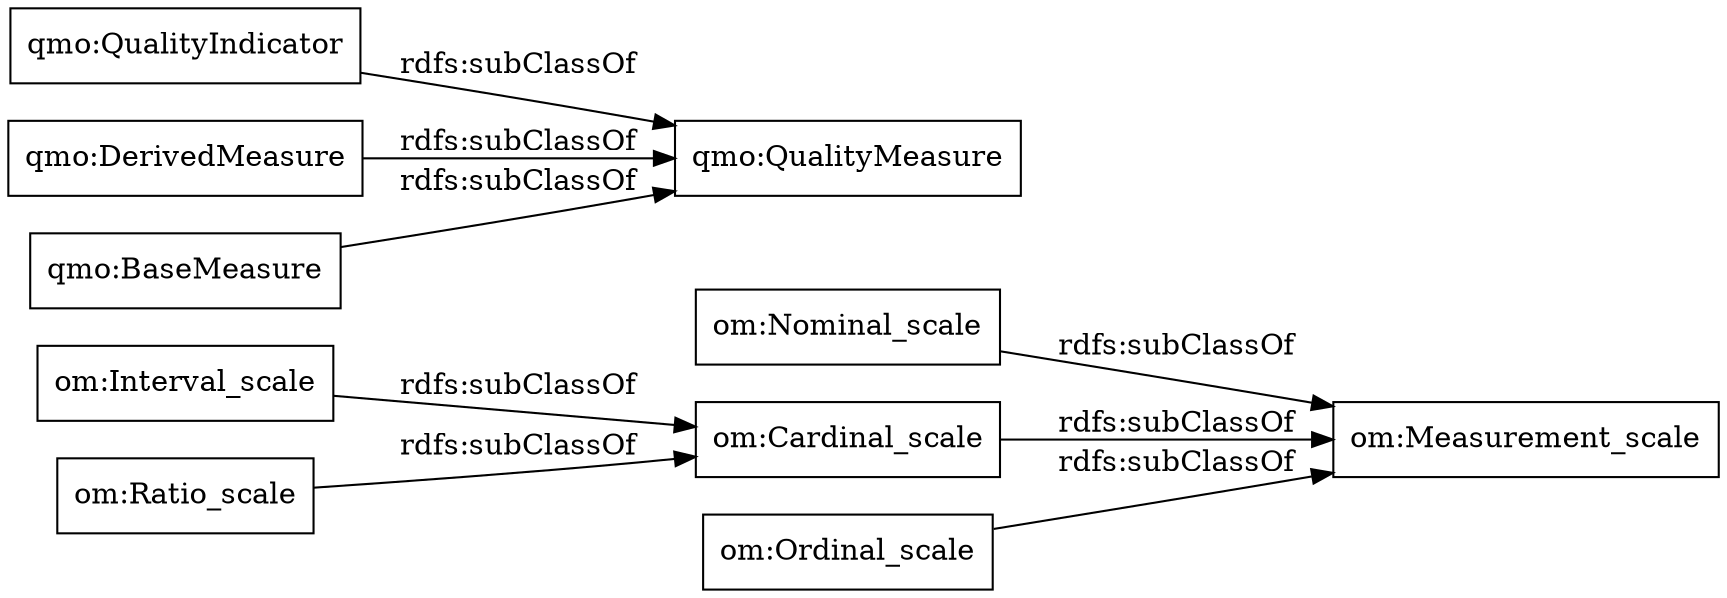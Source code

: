 digraph ar2dtool_diagram { 
rankdir=LR;
size="1000"
node [shape = rectangle, color="black"]; "om:Nominal_scale" "om:Cardinal_scale" "qmo:QualityMeasure" "om:Measurement_scale" "om:Interval_scale" "om:Ordinal_scale" "qmo:QualityIndicator" "om:Ratio_scale" "qmo:DerivedMeasure" "qmo:BaseMeasure" ; /*classes style*/
	"om:Interval_scale" -> "om:Cardinal_scale" [ label = "rdfs:subClassOf" ];
	"qmo:DerivedMeasure" -> "qmo:QualityMeasure" [ label = "rdfs:subClassOf" ];
	"om:Ordinal_scale" -> "om:Measurement_scale" [ label = "rdfs:subClassOf" ];
	"om:Cardinal_scale" -> "om:Measurement_scale" [ label = "rdfs:subClassOf" ];
	"qmo:QualityIndicator" -> "qmo:QualityMeasure" [ label = "rdfs:subClassOf" ];
	"om:Ratio_scale" -> "om:Cardinal_scale" [ label = "rdfs:subClassOf" ];
	"qmo:BaseMeasure" -> "qmo:QualityMeasure" [ label = "rdfs:subClassOf" ];
	"om:Nominal_scale" -> "om:Measurement_scale" [ label = "rdfs:subClassOf" ];

}
